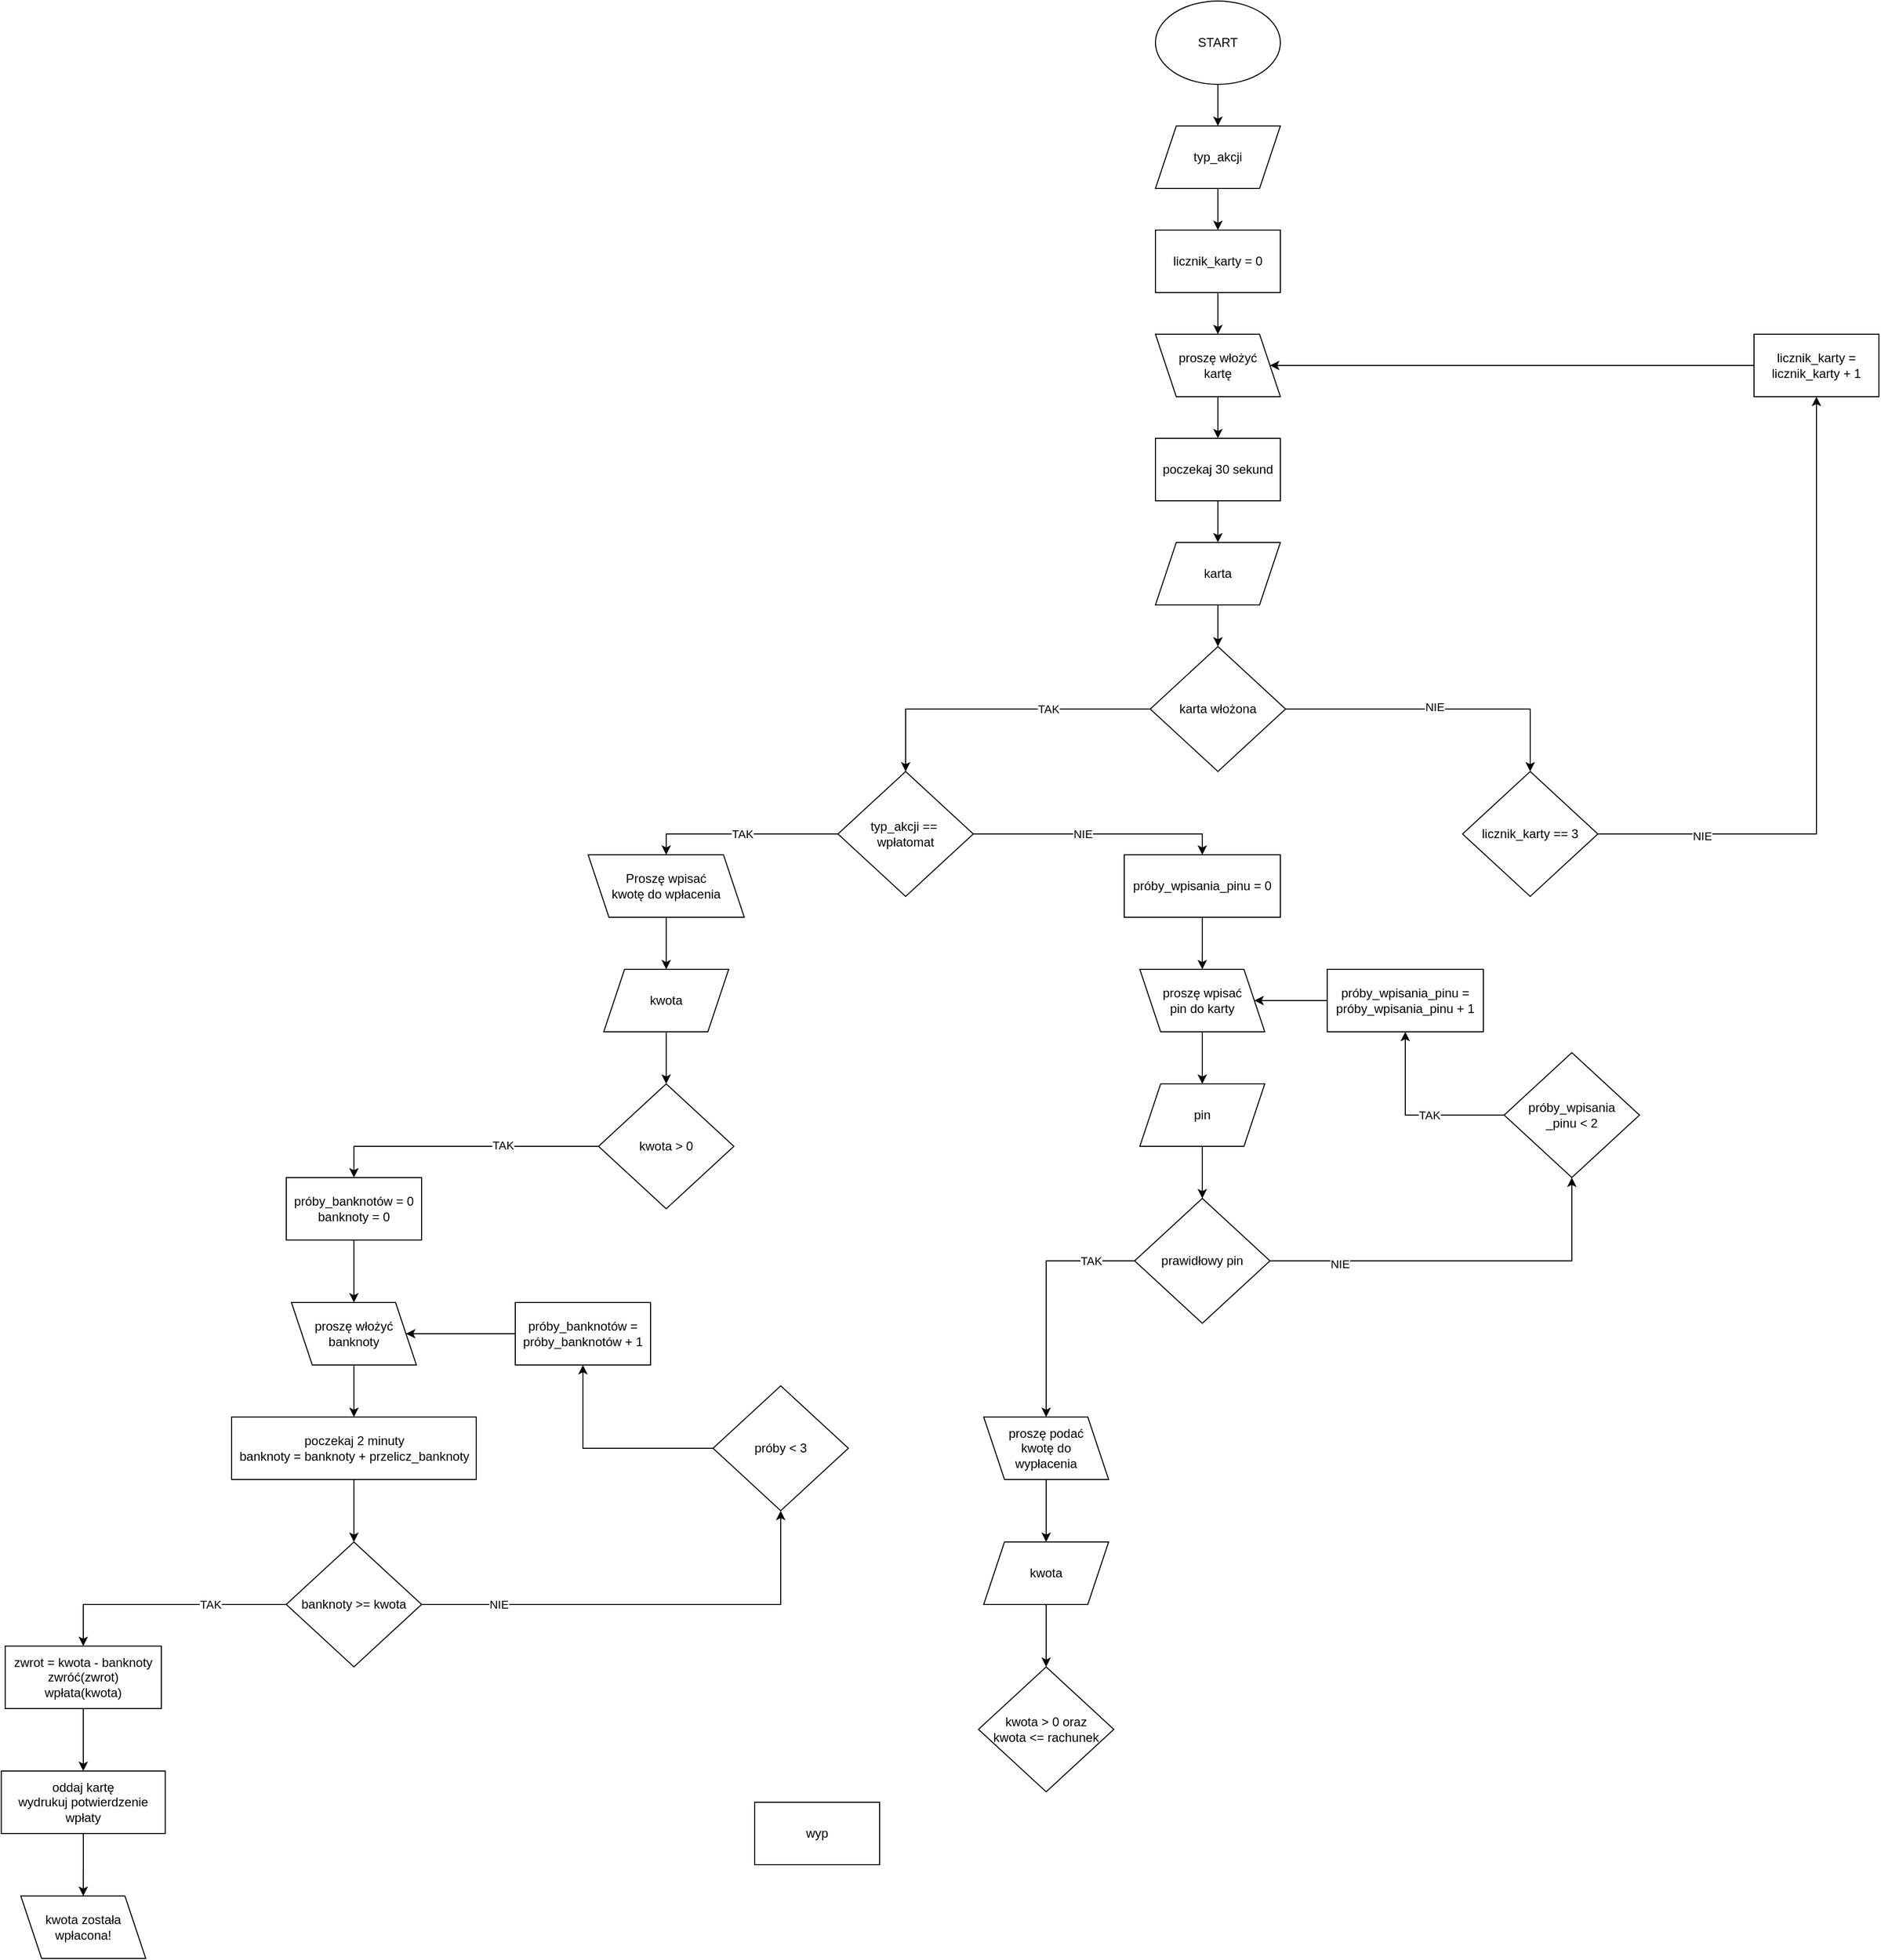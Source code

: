 <mxfile version="24.8.2">
  <diagram name="Page-1" id="Z5vc17Ze21XpWGiHz9Ho">
    <mxGraphModel dx="2008" dy="709" grid="1" gridSize="10" guides="1" tooltips="1" connect="1" arrows="1" fold="1" page="1" pageScale="1" pageWidth="850" pageHeight="1100" math="0" shadow="0">
      <root>
        <mxCell id="0" />
        <mxCell id="1" parent="0" />
        <mxCell id="ayIdLwgL0RAQxwhT5NQl-7" value="" style="edgeStyle=orthogonalEdgeStyle;rounded=0;orthogonalLoop=1;jettySize=auto;html=1;" parent="1" source="ayIdLwgL0RAQxwhT5NQl-3" target="ayIdLwgL0RAQxwhT5NQl-6" edge="1">
          <mxGeometry relative="1" as="geometry" />
        </mxCell>
        <mxCell id="ayIdLwgL0RAQxwhT5NQl-3" value="START" style="ellipse;whiteSpace=wrap;html=1;" parent="1" vertex="1">
          <mxGeometry x="365" y="10" width="120" height="80" as="geometry" />
        </mxCell>
        <mxCell id="ayIdLwgL0RAQxwhT5NQl-18" style="edgeStyle=orthogonalEdgeStyle;rounded=0;orthogonalLoop=1;jettySize=auto;html=1;" parent="1" source="ayIdLwgL0RAQxwhT5NQl-6" target="ayIdLwgL0RAQxwhT5NQl-17" edge="1">
          <mxGeometry relative="1" as="geometry" />
        </mxCell>
        <mxCell id="ayIdLwgL0RAQxwhT5NQl-6" value="typ_akcji" style="shape=parallelogram;perimeter=parallelogramPerimeter;whiteSpace=wrap;html=1;fixedSize=1;" parent="1" vertex="1">
          <mxGeometry x="365" y="130" width="120" height="60" as="geometry" />
        </mxCell>
        <mxCell id="ayIdLwgL0RAQxwhT5NQl-21" style="edgeStyle=orthogonalEdgeStyle;rounded=0;orthogonalLoop=1;jettySize=auto;html=1;" parent="1" source="ayIdLwgL0RAQxwhT5NQl-8" target="ayIdLwgL0RAQxwhT5NQl-20" edge="1">
          <mxGeometry relative="1" as="geometry" />
        </mxCell>
        <mxCell id="ayIdLwgL0RAQxwhT5NQl-8" value="proszę włożyć&lt;div&gt;kartę&lt;/div&gt;" style="shape=parallelogram;perimeter=parallelogramPerimeter;whiteSpace=wrap;html=1;fixedSize=1;flipH=1;" parent="1" vertex="1">
          <mxGeometry x="365" y="330" width="120" height="60" as="geometry" />
        </mxCell>
        <mxCell id="ayIdLwgL0RAQxwhT5NQl-14" style="edgeStyle=orthogonalEdgeStyle;rounded=0;orthogonalLoop=1;jettySize=auto;html=1;entryX=0.5;entryY=0;entryDx=0;entryDy=0;" parent="1" source="ayIdLwgL0RAQxwhT5NQl-10" target="ayIdLwgL0RAQxwhT5NQl-13" edge="1">
          <mxGeometry relative="1" as="geometry" />
        </mxCell>
        <mxCell id="ayIdLwgL0RAQxwhT5NQl-36" value="TAK" style="edgeLabel;html=1;align=center;verticalAlign=middle;resizable=0;points=[];" parent="ayIdLwgL0RAQxwhT5NQl-14" vertex="1" connectable="0">
          <mxGeometry relative="1" as="geometry">
            <mxPoint as="offset" />
          </mxGeometry>
        </mxCell>
        <mxCell id="4IrYfKNp_pvdmfzQO3l6-33" style="edgeStyle=orthogonalEdgeStyle;rounded=0;orthogonalLoop=1;jettySize=auto;html=1;entryX=0.5;entryY=0;entryDx=0;entryDy=0;" edge="1" parent="1" source="ayIdLwgL0RAQxwhT5NQl-10" target="4IrYfKNp_pvdmfzQO3l6-32">
          <mxGeometry relative="1" as="geometry" />
        </mxCell>
        <mxCell id="4IrYfKNp_pvdmfzQO3l6-34" value="NIE" style="edgeLabel;html=1;align=center;verticalAlign=middle;resizable=0;points=[];" vertex="1" connectable="0" parent="4IrYfKNp_pvdmfzQO3l6-33">
          <mxGeometry x="-0.128" relative="1" as="geometry">
            <mxPoint as="offset" />
          </mxGeometry>
        </mxCell>
        <mxCell id="ayIdLwgL0RAQxwhT5NQl-10" value="typ_akcji ==&amp;nbsp;&lt;div&gt;wpłatomat&lt;/div&gt;" style="rhombus;whiteSpace=wrap;html=1;" parent="1" vertex="1">
          <mxGeometry x="60" y="750" width="130" height="120" as="geometry" />
        </mxCell>
        <mxCell id="4IrYfKNp_pvdmfzQO3l6-3" value="" style="edgeStyle=orthogonalEdgeStyle;rounded=0;orthogonalLoop=1;jettySize=auto;html=1;" edge="1" parent="1" source="ayIdLwgL0RAQxwhT5NQl-13" target="4IrYfKNp_pvdmfzQO3l6-2">
          <mxGeometry relative="1" as="geometry" />
        </mxCell>
        <mxCell id="ayIdLwgL0RAQxwhT5NQl-13" value="Proszę wpisać&lt;div&gt;kwotę do wpłacenia&lt;/div&gt;" style="shape=parallelogram;perimeter=parallelogramPerimeter;whiteSpace=wrap;html=1;fixedSize=1;flipH=1;" parent="1" vertex="1">
          <mxGeometry x="-180" y="830" width="150" height="60" as="geometry" />
        </mxCell>
        <mxCell id="ayIdLwgL0RAQxwhT5NQl-26" style="edgeStyle=orthogonalEdgeStyle;rounded=0;orthogonalLoop=1;jettySize=auto;html=1;" parent="1" source="ayIdLwgL0RAQxwhT5NQl-15" target="ayIdLwgL0RAQxwhT5NQl-23" edge="1">
          <mxGeometry relative="1" as="geometry" />
        </mxCell>
        <mxCell id="ayIdLwgL0RAQxwhT5NQl-15" value="karta" style="shape=parallelogram;perimeter=parallelogramPerimeter;whiteSpace=wrap;html=1;fixedSize=1;" parent="1" vertex="1">
          <mxGeometry x="365" y="530" width="120" height="60" as="geometry" />
        </mxCell>
        <mxCell id="ayIdLwgL0RAQxwhT5NQl-19" style="edgeStyle=orthogonalEdgeStyle;rounded=0;orthogonalLoop=1;jettySize=auto;html=1;entryX=0.5;entryY=0;entryDx=0;entryDy=0;" parent="1" source="ayIdLwgL0RAQxwhT5NQl-17" target="ayIdLwgL0RAQxwhT5NQl-8" edge="1">
          <mxGeometry relative="1" as="geometry" />
        </mxCell>
        <mxCell id="ayIdLwgL0RAQxwhT5NQl-17" value="licznik_karty = 0" style="rounded=0;whiteSpace=wrap;html=1;" parent="1" vertex="1">
          <mxGeometry x="365" y="230" width="120" height="60" as="geometry" />
        </mxCell>
        <mxCell id="ayIdLwgL0RAQxwhT5NQl-22" style="edgeStyle=orthogonalEdgeStyle;rounded=0;orthogonalLoop=1;jettySize=auto;html=1;" parent="1" source="ayIdLwgL0RAQxwhT5NQl-20" target="ayIdLwgL0RAQxwhT5NQl-15" edge="1">
          <mxGeometry relative="1" as="geometry" />
        </mxCell>
        <mxCell id="ayIdLwgL0RAQxwhT5NQl-20" value="poczekaj 30 sekund" style="rounded=0;whiteSpace=wrap;html=1;" parent="1" vertex="1">
          <mxGeometry x="365" y="430" width="120" height="60" as="geometry" />
        </mxCell>
        <mxCell id="ayIdLwgL0RAQxwhT5NQl-24" style="edgeStyle=orthogonalEdgeStyle;rounded=0;orthogonalLoop=1;jettySize=auto;html=1;entryX=0.5;entryY=0;entryDx=0;entryDy=0;" parent="1" source="ayIdLwgL0RAQxwhT5NQl-23" target="ayIdLwgL0RAQxwhT5NQl-10" edge="1">
          <mxGeometry relative="1" as="geometry" />
        </mxCell>
        <mxCell id="ayIdLwgL0RAQxwhT5NQl-25" value="TAK" style="edgeLabel;html=1;align=center;verticalAlign=middle;resizable=0;points=[];" parent="ayIdLwgL0RAQxwhT5NQl-24" vertex="1" connectable="0">
          <mxGeometry x="-0.335" relative="1" as="geometry">
            <mxPoint as="offset" />
          </mxGeometry>
        </mxCell>
        <mxCell id="ayIdLwgL0RAQxwhT5NQl-28" style="edgeStyle=orthogonalEdgeStyle;rounded=0;orthogonalLoop=1;jettySize=auto;html=1;entryX=0.5;entryY=0;entryDx=0;entryDy=0;" parent="1" source="ayIdLwgL0RAQxwhT5NQl-23" target="ayIdLwgL0RAQxwhT5NQl-27" edge="1">
          <mxGeometry relative="1" as="geometry" />
        </mxCell>
        <mxCell id="ayIdLwgL0RAQxwhT5NQl-29" value="NIE" style="edgeLabel;html=1;align=center;verticalAlign=middle;resizable=0;points=[];" parent="ayIdLwgL0RAQxwhT5NQl-28" vertex="1" connectable="0">
          <mxGeometry x="-0.029" y="2" relative="1" as="geometry">
            <mxPoint as="offset" />
          </mxGeometry>
        </mxCell>
        <mxCell id="ayIdLwgL0RAQxwhT5NQl-23" value="karta włożona" style="rhombus;whiteSpace=wrap;html=1;" parent="1" vertex="1">
          <mxGeometry x="360" y="630" width="130" height="120" as="geometry" />
        </mxCell>
        <mxCell id="ayIdLwgL0RAQxwhT5NQl-32" style="edgeStyle=orthogonalEdgeStyle;rounded=0;orthogonalLoop=1;jettySize=auto;html=1;entryX=0.5;entryY=1;entryDx=0;entryDy=0;" parent="1" source="ayIdLwgL0RAQxwhT5NQl-27" target="ayIdLwgL0RAQxwhT5NQl-31" edge="1">
          <mxGeometry relative="1" as="geometry">
            <mxPoint x="860" y="550" as="targetPoint" />
          </mxGeometry>
        </mxCell>
        <mxCell id="ayIdLwgL0RAQxwhT5NQl-35" value="NIE" style="edgeLabel;html=1;align=center;verticalAlign=middle;resizable=0;points=[];" parent="ayIdLwgL0RAQxwhT5NQl-32" vertex="1" connectable="0">
          <mxGeometry x="-0.683" y="-2" relative="1" as="geometry">
            <mxPoint as="offset" />
          </mxGeometry>
        </mxCell>
        <mxCell id="ayIdLwgL0RAQxwhT5NQl-27" value="licznik_karty == 3" style="rhombus;whiteSpace=wrap;html=1;" parent="1" vertex="1">
          <mxGeometry x="660" y="750" width="130" height="120" as="geometry" />
        </mxCell>
        <mxCell id="ayIdLwgL0RAQxwhT5NQl-34" style="edgeStyle=orthogonalEdgeStyle;rounded=0;orthogonalLoop=1;jettySize=auto;html=1;entryX=1;entryY=0.5;entryDx=0;entryDy=0;" parent="1" source="ayIdLwgL0RAQxwhT5NQl-31" target="ayIdLwgL0RAQxwhT5NQl-8" edge="1">
          <mxGeometry relative="1" as="geometry" />
        </mxCell>
        <mxCell id="ayIdLwgL0RAQxwhT5NQl-31" value="licznik_karty = licznik_karty + 1" style="rounded=0;whiteSpace=wrap;html=1;" parent="1" vertex="1">
          <mxGeometry x="940" y="330" width="120" height="60" as="geometry" />
        </mxCell>
        <mxCell id="4IrYfKNp_pvdmfzQO3l6-6" style="edgeStyle=orthogonalEdgeStyle;rounded=0;orthogonalLoop=1;jettySize=auto;html=1;" edge="1" parent="1" source="4IrYfKNp_pvdmfzQO3l6-2" target="4IrYfKNp_pvdmfzQO3l6-4">
          <mxGeometry relative="1" as="geometry" />
        </mxCell>
        <mxCell id="4IrYfKNp_pvdmfzQO3l6-2" value="kwota" style="shape=parallelogram;perimeter=parallelogramPerimeter;whiteSpace=wrap;html=1;fixedSize=1;" vertex="1" parent="1">
          <mxGeometry x="-165" y="940" width="120" height="60" as="geometry" />
        </mxCell>
        <mxCell id="4IrYfKNp_pvdmfzQO3l6-9" style="edgeStyle=orthogonalEdgeStyle;rounded=0;orthogonalLoop=1;jettySize=auto;html=1;entryX=0.5;entryY=0;entryDx=0;entryDy=0;" edge="1" parent="1" source="4IrYfKNp_pvdmfzQO3l6-4" target="4IrYfKNp_pvdmfzQO3l6-8">
          <mxGeometry relative="1" as="geometry" />
        </mxCell>
        <mxCell id="4IrYfKNp_pvdmfzQO3l6-14" value="TAK" style="edgeLabel;html=1;align=center;verticalAlign=middle;resizable=0;points=[];" vertex="1" connectable="0" parent="4IrYfKNp_pvdmfzQO3l6-9">
          <mxGeometry x="-0.302" y="-1" relative="1" as="geometry">
            <mxPoint as="offset" />
          </mxGeometry>
        </mxCell>
        <mxCell id="4IrYfKNp_pvdmfzQO3l6-4" value="kwota &amp;gt; 0" style="rhombus;whiteSpace=wrap;html=1;" vertex="1" parent="1">
          <mxGeometry x="-170" y="1050" width="130" height="120" as="geometry" />
        </mxCell>
        <mxCell id="4IrYfKNp_pvdmfzQO3l6-11" value="" style="edgeStyle=orthogonalEdgeStyle;rounded=0;orthogonalLoop=1;jettySize=auto;html=1;" edge="1" parent="1" source="4IrYfKNp_pvdmfzQO3l6-8" target="4IrYfKNp_pvdmfzQO3l6-10">
          <mxGeometry relative="1" as="geometry" />
        </mxCell>
        <mxCell id="4IrYfKNp_pvdmfzQO3l6-8" value="próby_banknotów = 0&lt;div&gt;banknoty = 0&lt;/div&gt;" style="rounded=0;whiteSpace=wrap;html=1;" vertex="1" parent="1">
          <mxGeometry x="-470" y="1140" width="130" height="60" as="geometry" />
        </mxCell>
        <mxCell id="4IrYfKNp_pvdmfzQO3l6-13" style="edgeStyle=orthogonalEdgeStyle;rounded=0;orthogonalLoop=1;jettySize=auto;html=1;" edge="1" parent="1" source="4IrYfKNp_pvdmfzQO3l6-10" target="4IrYfKNp_pvdmfzQO3l6-12">
          <mxGeometry relative="1" as="geometry" />
        </mxCell>
        <mxCell id="4IrYfKNp_pvdmfzQO3l6-10" value="proszę włożyć&lt;div&gt;banknoty&lt;/div&gt;" style="shape=parallelogram;perimeter=parallelogramPerimeter;whiteSpace=wrap;html=1;fixedSize=1;rounded=0;flipH=1;" vertex="1" parent="1">
          <mxGeometry x="-465" y="1260" width="120" height="60" as="geometry" />
        </mxCell>
        <mxCell id="4IrYfKNp_pvdmfzQO3l6-16" style="edgeStyle=orthogonalEdgeStyle;rounded=0;orthogonalLoop=1;jettySize=auto;html=1;entryX=0.5;entryY=0;entryDx=0;entryDy=0;" edge="1" parent="1" source="4IrYfKNp_pvdmfzQO3l6-12" target="4IrYfKNp_pvdmfzQO3l6-15">
          <mxGeometry relative="1" as="geometry" />
        </mxCell>
        <mxCell id="4IrYfKNp_pvdmfzQO3l6-12" value="poczekaj 2 minuty&lt;div&gt;banknoty = banknoty + przelicz_banknoty&lt;/div&gt;" style="rounded=0;whiteSpace=wrap;html=1;" vertex="1" parent="1">
          <mxGeometry x="-522.5" y="1370" width="235" height="60" as="geometry" />
        </mxCell>
        <mxCell id="4IrYfKNp_pvdmfzQO3l6-18" style="edgeStyle=orthogonalEdgeStyle;rounded=0;orthogonalLoop=1;jettySize=auto;html=1;entryX=0.5;entryY=1;entryDx=0;entryDy=0;" edge="1" parent="1" source="4IrYfKNp_pvdmfzQO3l6-15" target="4IrYfKNp_pvdmfzQO3l6-17">
          <mxGeometry relative="1" as="geometry" />
        </mxCell>
        <mxCell id="4IrYfKNp_pvdmfzQO3l6-23" value="NIE" style="edgeLabel;html=1;align=center;verticalAlign=middle;resizable=0;points=[];" vertex="1" connectable="0" parent="4IrYfKNp_pvdmfzQO3l6-18">
          <mxGeometry x="-0.66" relative="1" as="geometry">
            <mxPoint as="offset" />
          </mxGeometry>
        </mxCell>
        <mxCell id="4IrYfKNp_pvdmfzQO3l6-25" style="edgeStyle=orthogonalEdgeStyle;rounded=0;orthogonalLoop=1;jettySize=auto;html=1;entryX=0.5;entryY=0;entryDx=0;entryDy=0;" edge="1" parent="1" source="4IrYfKNp_pvdmfzQO3l6-15" target="4IrYfKNp_pvdmfzQO3l6-24">
          <mxGeometry relative="1" as="geometry" />
        </mxCell>
        <mxCell id="4IrYfKNp_pvdmfzQO3l6-26" value="TAK" style="edgeLabel;html=1;align=center;verticalAlign=middle;resizable=0;points=[];" vertex="1" connectable="0" parent="4IrYfKNp_pvdmfzQO3l6-25">
          <mxGeometry x="-0.379" relative="1" as="geometry">
            <mxPoint as="offset" />
          </mxGeometry>
        </mxCell>
        <mxCell id="4IrYfKNp_pvdmfzQO3l6-15" value="banknoty &amp;gt;= kwota" style="rhombus;whiteSpace=wrap;html=1;" vertex="1" parent="1">
          <mxGeometry x="-470" y="1490" width="130" height="120" as="geometry" />
        </mxCell>
        <mxCell id="4IrYfKNp_pvdmfzQO3l6-20" style="edgeStyle=orthogonalEdgeStyle;rounded=0;orthogonalLoop=1;jettySize=auto;html=1;" edge="1" parent="1" source="4IrYfKNp_pvdmfzQO3l6-17" target="4IrYfKNp_pvdmfzQO3l6-19">
          <mxGeometry relative="1" as="geometry" />
        </mxCell>
        <mxCell id="4IrYfKNp_pvdmfzQO3l6-17" value="próby &amp;lt; 3" style="rhombus;whiteSpace=wrap;html=1;" vertex="1" parent="1">
          <mxGeometry x="-60" y="1340" width="130" height="120" as="geometry" />
        </mxCell>
        <mxCell id="4IrYfKNp_pvdmfzQO3l6-22" style="edgeStyle=orthogonalEdgeStyle;rounded=0;orthogonalLoop=1;jettySize=auto;html=1;entryX=1;entryY=0.5;entryDx=0;entryDy=0;" edge="1" parent="1" source="4IrYfKNp_pvdmfzQO3l6-19" target="4IrYfKNp_pvdmfzQO3l6-10">
          <mxGeometry relative="1" as="geometry" />
        </mxCell>
        <mxCell id="4IrYfKNp_pvdmfzQO3l6-19" value="próby_banknotów =&lt;div&gt;próby_banknotów + 1&lt;/div&gt;" style="rounded=0;whiteSpace=wrap;html=1;" vertex="1" parent="1">
          <mxGeometry x="-250" y="1260" width="130" height="60" as="geometry" />
        </mxCell>
        <mxCell id="4IrYfKNp_pvdmfzQO3l6-29" style="edgeStyle=orthogonalEdgeStyle;rounded=0;orthogonalLoop=1;jettySize=auto;html=1;entryX=0.5;entryY=0;entryDx=0;entryDy=0;" edge="1" parent="1" source="4IrYfKNp_pvdmfzQO3l6-24" target="4IrYfKNp_pvdmfzQO3l6-27">
          <mxGeometry relative="1" as="geometry" />
        </mxCell>
        <mxCell id="4IrYfKNp_pvdmfzQO3l6-24" value="zwrot = kwota - banknoty&lt;div&gt;zwróć(zwrot)&lt;/div&gt;&lt;div&gt;wpłata(kwota)&lt;/div&gt;" style="rounded=0;whiteSpace=wrap;html=1;" vertex="1" parent="1">
          <mxGeometry x="-740" y="1590" width="150" height="60" as="geometry" />
        </mxCell>
        <mxCell id="4IrYfKNp_pvdmfzQO3l6-31" style="edgeStyle=orthogonalEdgeStyle;rounded=0;orthogonalLoop=1;jettySize=auto;html=1;" edge="1" parent="1" source="4IrYfKNp_pvdmfzQO3l6-27" target="4IrYfKNp_pvdmfzQO3l6-30">
          <mxGeometry relative="1" as="geometry" />
        </mxCell>
        <mxCell id="4IrYfKNp_pvdmfzQO3l6-27" value="oddaj kartę&lt;div&gt;wydrukuj potwierdzenie&lt;/div&gt;&lt;div&gt;wpłaty&lt;/div&gt;" style="rounded=0;whiteSpace=wrap;html=1;" vertex="1" parent="1">
          <mxGeometry x="-743.75" y="1710" width="157.5" height="60" as="geometry" />
        </mxCell>
        <mxCell id="4IrYfKNp_pvdmfzQO3l6-30" value="kwota została&lt;div&gt;wpłacona!&lt;/div&gt;" style="shape=parallelogram;perimeter=parallelogramPerimeter;whiteSpace=wrap;html=1;fixedSize=1;flipH=1;" vertex="1" parent="1">
          <mxGeometry x="-725" y="1830" width="120" height="60" as="geometry" />
        </mxCell>
        <mxCell id="4IrYfKNp_pvdmfzQO3l6-36" style="edgeStyle=orthogonalEdgeStyle;rounded=0;orthogonalLoop=1;jettySize=auto;html=1;" edge="1" parent="1" source="4IrYfKNp_pvdmfzQO3l6-32" target="4IrYfKNp_pvdmfzQO3l6-35">
          <mxGeometry relative="1" as="geometry" />
        </mxCell>
        <mxCell id="4IrYfKNp_pvdmfzQO3l6-32" value="próby_wpisania_pinu = 0" style="rounded=0;whiteSpace=wrap;html=1;" vertex="1" parent="1">
          <mxGeometry x="335" y="830" width="150" height="60" as="geometry" />
        </mxCell>
        <mxCell id="4IrYfKNp_pvdmfzQO3l6-38" style="edgeStyle=orthogonalEdgeStyle;rounded=0;orthogonalLoop=1;jettySize=auto;html=1;entryX=0.5;entryY=0;entryDx=0;entryDy=0;" edge="1" parent="1" source="4IrYfKNp_pvdmfzQO3l6-35" target="4IrYfKNp_pvdmfzQO3l6-37">
          <mxGeometry relative="1" as="geometry" />
        </mxCell>
        <mxCell id="4IrYfKNp_pvdmfzQO3l6-35" value="proszę wpisać&lt;div&gt;pin do karty&lt;/div&gt;" style="shape=parallelogram;perimeter=parallelogramPerimeter;whiteSpace=wrap;html=1;fixedSize=1;flipH=1;" vertex="1" parent="1">
          <mxGeometry x="350" y="940" width="120" height="60" as="geometry" />
        </mxCell>
        <mxCell id="4IrYfKNp_pvdmfzQO3l6-41" style="edgeStyle=orthogonalEdgeStyle;rounded=0;orthogonalLoop=1;jettySize=auto;html=1;" edge="1" parent="1" source="4IrYfKNp_pvdmfzQO3l6-37" target="4IrYfKNp_pvdmfzQO3l6-39">
          <mxGeometry relative="1" as="geometry" />
        </mxCell>
        <mxCell id="4IrYfKNp_pvdmfzQO3l6-37" value="pin" style="shape=parallelogram;perimeter=parallelogramPerimeter;whiteSpace=wrap;html=1;fixedSize=1;" vertex="1" parent="1">
          <mxGeometry x="350" y="1050" width="120" height="60" as="geometry" />
        </mxCell>
        <mxCell id="4IrYfKNp_pvdmfzQO3l6-46" style="edgeStyle=orthogonalEdgeStyle;rounded=0;orthogonalLoop=1;jettySize=auto;html=1;entryX=0.5;entryY=1;entryDx=0;entryDy=0;" edge="1" parent="1" source="4IrYfKNp_pvdmfzQO3l6-39" target="4IrYfKNp_pvdmfzQO3l6-42">
          <mxGeometry relative="1" as="geometry" />
        </mxCell>
        <mxCell id="4IrYfKNp_pvdmfzQO3l6-51" value="NIE" style="edgeLabel;html=1;align=center;verticalAlign=middle;resizable=0;points=[];" vertex="1" connectable="0" parent="4IrYfKNp_pvdmfzQO3l6-46">
          <mxGeometry x="-0.634" y="-3" relative="1" as="geometry">
            <mxPoint x="-1" as="offset" />
          </mxGeometry>
        </mxCell>
        <mxCell id="4IrYfKNp_pvdmfzQO3l6-53" style="edgeStyle=orthogonalEdgeStyle;rounded=0;orthogonalLoop=1;jettySize=auto;html=1;entryX=0.5;entryY=0;entryDx=0;entryDy=0;" edge="1" parent="1" source="4IrYfKNp_pvdmfzQO3l6-39" target="4IrYfKNp_pvdmfzQO3l6-52">
          <mxGeometry relative="1" as="geometry" />
        </mxCell>
        <mxCell id="4IrYfKNp_pvdmfzQO3l6-54" value="TAK" style="edgeLabel;html=1;align=center;verticalAlign=middle;resizable=0;points=[];" vertex="1" connectable="0" parent="4IrYfKNp_pvdmfzQO3l6-53">
          <mxGeometry x="-0.637" relative="1" as="geometry">
            <mxPoint as="offset" />
          </mxGeometry>
        </mxCell>
        <mxCell id="4IrYfKNp_pvdmfzQO3l6-39" value="prawidłowy pin" style="rhombus;whiteSpace=wrap;html=1;" vertex="1" parent="1">
          <mxGeometry x="345" y="1160" width="130" height="120" as="geometry" />
        </mxCell>
        <mxCell id="4IrYfKNp_pvdmfzQO3l6-48" style="edgeStyle=orthogonalEdgeStyle;rounded=0;orthogonalLoop=1;jettySize=auto;html=1;entryX=0.5;entryY=1;entryDx=0;entryDy=0;" edge="1" parent="1" source="4IrYfKNp_pvdmfzQO3l6-42" target="4IrYfKNp_pvdmfzQO3l6-44">
          <mxGeometry relative="1" as="geometry" />
        </mxCell>
        <mxCell id="4IrYfKNp_pvdmfzQO3l6-50" value="TAK" style="edgeLabel;html=1;align=center;verticalAlign=middle;resizable=0;points=[];" vertex="1" connectable="0" parent="4IrYfKNp_pvdmfzQO3l6-48">
          <mxGeometry x="-0.169" relative="1" as="geometry">
            <mxPoint as="offset" />
          </mxGeometry>
        </mxCell>
        <mxCell id="4IrYfKNp_pvdmfzQO3l6-42" value="próby_wpisania&lt;div&gt;_pinu &amp;lt; 2&lt;/div&gt;" style="rhombus;whiteSpace=wrap;html=1;" vertex="1" parent="1">
          <mxGeometry x="700" y="1020" width="130" height="120" as="geometry" />
        </mxCell>
        <mxCell id="4IrYfKNp_pvdmfzQO3l6-49" style="edgeStyle=orthogonalEdgeStyle;rounded=0;orthogonalLoop=1;jettySize=auto;html=1;" edge="1" parent="1" source="4IrYfKNp_pvdmfzQO3l6-44" target="4IrYfKNp_pvdmfzQO3l6-35">
          <mxGeometry relative="1" as="geometry" />
        </mxCell>
        <mxCell id="4IrYfKNp_pvdmfzQO3l6-44" value="próby_wpisania_pinu =&lt;div&gt;próby_wpisania_pinu + 1&lt;/div&gt;" style="rounded=0;whiteSpace=wrap;html=1;" vertex="1" parent="1">
          <mxGeometry x="530" y="940" width="150" height="60" as="geometry" />
        </mxCell>
        <mxCell id="4IrYfKNp_pvdmfzQO3l6-56" style="edgeStyle=orthogonalEdgeStyle;rounded=0;orthogonalLoop=1;jettySize=auto;html=1;entryX=0.5;entryY=0;entryDx=0;entryDy=0;" edge="1" parent="1" source="4IrYfKNp_pvdmfzQO3l6-52" target="4IrYfKNp_pvdmfzQO3l6-55">
          <mxGeometry relative="1" as="geometry" />
        </mxCell>
        <mxCell id="4IrYfKNp_pvdmfzQO3l6-52" value="proszę podać&lt;div&gt;kwotę do&lt;/div&gt;&lt;div&gt;wypłacenia&lt;/div&gt;" style="shape=parallelogram;perimeter=parallelogramPerimeter;whiteSpace=wrap;html=1;fixedSize=1;flipH=1;" vertex="1" parent="1">
          <mxGeometry x="200" y="1370" width="120" height="60" as="geometry" />
        </mxCell>
        <mxCell id="4IrYfKNp_pvdmfzQO3l6-59" style="edgeStyle=orthogonalEdgeStyle;rounded=0;orthogonalLoop=1;jettySize=auto;html=1;" edge="1" parent="1" source="4IrYfKNp_pvdmfzQO3l6-55" target="4IrYfKNp_pvdmfzQO3l6-58">
          <mxGeometry relative="1" as="geometry" />
        </mxCell>
        <mxCell id="4IrYfKNp_pvdmfzQO3l6-55" value="kwota" style="shape=parallelogram;perimeter=parallelogramPerimeter;whiteSpace=wrap;html=1;fixedSize=1;" vertex="1" parent="1">
          <mxGeometry x="200" y="1490" width="120" height="60" as="geometry" />
        </mxCell>
        <mxCell id="4IrYfKNp_pvdmfzQO3l6-58" value="kwota &amp;gt; 0 oraz&lt;div&gt;kwota &amp;lt;= rachunek&lt;/div&gt;" style="rhombus;whiteSpace=wrap;html=1;" vertex="1" parent="1">
          <mxGeometry x="195" y="1610" width="130" height="120" as="geometry" />
        </mxCell>
        <mxCell id="4IrYfKNp_pvdmfzQO3l6-60" value="wyp" style="rounded=0;whiteSpace=wrap;html=1;" vertex="1" parent="1">
          <mxGeometry x="-20" y="1740" width="120" height="60" as="geometry" />
        </mxCell>
      </root>
    </mxGraphModel>
  </diagram>
</mxfile>
